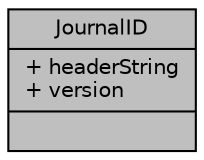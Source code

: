 digraph "JournalID"
{
  edge [fontname="Helvetica",fontsize="10",labelfontname="Helvetica",labelfontsize="10"];
  node [fontname="Helvetica",fontsize="10",shape=record];
  Node1 [label="{JournalID\n|+ headerString\l+ version\l|}",height=0.2,width=0.4,color="black", fillcolor="grey75", style="filled", fontcolor="black"];
}
